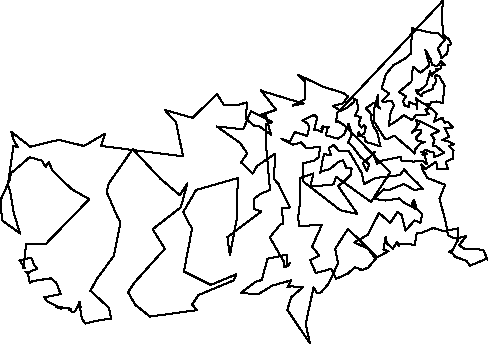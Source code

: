 unitsize(0.001cm);
draw((7810,6053)--(7798,5709));
draw((7798,5709)--(7821,5457));
draw((7821,5457)--(7874,5405));
draw((7874,5405)--(7883,5408));
draw((7883,5408)--(7927,5365));
draw((7927,5365)--(7962,5287));
draw((7962,5287)--(7913,5280));
draw((7913,5280)--(7890,5130));
draw((7890,5130)--(7790,5038));
draw((7790,5038)--(7759,5143));
draw((7759,5143)--(7724,5210));
draw((7724,5210)--(7802,5317));
draw((7802,5317)--(7848,5358));
draw((7848,5358)--(7744,5476));
draw((7744,5476)--(7547,5503));
draw((7547,5503)--(7324,5560));
draw((7324,5560)--(7264,5575));
draw((7264,5575)--(7254,5129));
draw((7254,5129)--(7142,5032));
draw((7142,5032)--(6937,4917));
draw((6937,4917)--(6806,4755));
draw((6806,4755)--(6735,4509));
draw((6735,4509)--(6868,4418));
draw((6868,4418)--(6740,4282));
draw((6740,4282)--(6779,4273));
draw((6779,4273)--(6911,4296));
draw((6911,4296)--(6947,4209));
draw((6947,4209)--(6891,4075));
draw((6891,4075)--(6862,3892));
draw((6862,3892)--(6864,3854));
draw((6864,3854)--(7037,3965));
draw((7037,3965)--(7124,4039));
draw((7124,4039)--(7271,3948));
draw((7271,3948)--(7344,4046));
draw((7344,4046)--(7466,4037));
draw((7466,4037)--(7562,4058));
draw((7562,4058)--(7506,4138));
draw((7506,4138)--(7541,4141));
draw((7541,4141)--(7613,4275));
draw((7613,4275)--(7698,4279));
draw((7698,4279)--(7817,4252));
draw((7817,4252)--(7832,4542));
draw((7832,4542)--(7848,4546));
draw((7848,4546)--(7752,4721));
draw((7752,4721)--(7698,4745));
draw((7698,4745)--(7673,4718));
draw((7673,4718)--(7692,4666));
draw((7692,4666)--(7679,4581));
draw((7679,4581)--(7674,4579));
draw((7674,4579)--(7631,4573));
draw((7631,4573)--(7647,4504));
draw((7647,4504)--(7458,4428));
draw((7458,4428)--(7443,4375));
draw((7443,4375)--(7364,4427));
draw((7364,4427)--(7338,4481));
draw((7338,4481)--(7399,4467));
draw((7399,4467)--(7520,4572));
draw((7520,4572)--(7547,4664));
draw((7547,4664)--(7570,4741));
draw((7570,4741)--(7583,4813));
draw((7583,4813)--(7617,4724));
draw((7617,4724)--(7654,4795));
draw((7654,4795)--(7702,4815));
draw((7702,4815)--(7700,4854));
draw((7700,4854)--(7726,4833));
draw((7726,4833)--(7777,4869));
draw((7777,4869)--(7783,4912));
draw((7783,4912)--(7846,4923));
draw((7846,4923)--(7772,4989));
draw((7772,4989)--(7744,4933));
draw((7744,4933)--(7716,4909));
draw((7716,4909)--(7622,4917));
draw((7622,4917)--(7606,5009));
draw((7606,5009)--(7503,5191));
draw((7503,5191)--(7576,4915));
draw((7576,4915)--(7417,4788));
draw((7417,4788)--(7295,4887));
draw((7295,4887)--(7267,4779));
draw((7267,4779)--(7259,4630));
draw((7259,4630)--(7037,4446));
draw((7037,4446)--(7160,4370));
draw((7160,4370)--(7111,4288));
draw((7111,4288)--(7128,4215));
draw((7128,4215)--(7216,4180));
draw((7216,4180)--(7207,4270));
draw((7207,4270)--(7349,4219));
draw((7349,4219)--(7355,4151));
draw((7355,4151)--(7360,4275));
draw((7360,4275)--(7333,4335));
draw((7333,4335)--(7432,4265));
draw((7432,4265)--(7549,4208));
draw((7549,4208)--(7554,4236));
draw((7554,4236)--(7534,4227));
draw((7534,4227)--(7542,4198));
draw((7542,4198)--(7604,4146));
draw((7604,4146)--(7601,4171));
draw((7601,4171)--(7705,4065));
draw((7705,4065)--(7660,3924));
draw((7660,3924)--(7805,3991));
draw((7805,3991)--(7844,3902));
draw((7844,3902)--(7872,3922));
draw((7872,3922)--(7909,3912));
draw((7909,3912)--(7988,3820));
draw((7988,3820)--(7841,3818));
draw((7841,3818)--(7879,3743));
draw((7879,3743)--(7922,3655));
draw((7922,3655)--(7803,3598));
draw((7803,3598)--(7906,3580));
draw((7906,3580)--(8013,3523));
draw((8013,3523)--(7919,3496));
draw((7919,3496)--(8001,3418));
draw((8001,3418)--(7989,3271));
draw((7989,3271)--(7861,3216));
draw((7861,3216)--(7909,3080));
draw((7909,3080)--(7715,3086));
draw((7715,3086)--(7695,3220));
draw((7695,3220)--(7503,3086));
draw((7503,3086)--(7434,3173));
draw((7434,3173)--(7440,3100));
draw((7440,3100)--(7543,2929));
draw((7543,2929)--(7851,2809));
draw((7851,2809)--(7753,2564));
draw((7753,2564)--(7856,2181));
draw((7856,2181)--(7905,1921));
draw((7905,1921)--(7989,1876));
draw((7989,1876)--(8063,1860));
draw((8063,1860)--(8101,1876));
draw((8101,1876)--(8229,1905));
draw((8229,1905)--(8098,1746));
draw((8098,1746)--(8184,1685));
draw((8184,1685)--(8525,1664));
draw((8525,1664)--(8605,1479));
draw((8605,1479)--(8594,1510));
draw((8594,1510)--(8292,1383));
draw((8292,1383)--(8228,1471));
draw((8228,1471)--(8038,1535));
draw((8038,1535)--(7973,1606));
draw((7973,1606)--(7926,1627));
draw((7926,1627)--(7985,1657));
draw((7985,1657)--(8080,1835));
draw((8080,1835)--(8080,2039));
draw((8080,2039)--(7822,1992));
draw((7822,1992)--(7643,2048));
draw((7643,2048)--(7416,1953));
draw((7416,1953)--(7352,1952));
draw((7352,1952)--(7314,1739));
draw((7314,1739)--(7218,1773));
draw((7218,1773)--(7240,1762));
draw((7240,1762)--(7046,1757));
draw((7046,1757)--(7035,1733));
draw((7035,1733)--(7004,1805));
draw((7004,1805)--(6932,1683));
draw((6932,1683)--(6826,1774));
draw((6826,1774)--(6803,1886));
draw((6803,1886)--(6765,1663));
draw((6765,1663)--(6854,1640));
draw((6854,1640)--(6621,1513));
draw((6621,1513)--(6496,1678));
draw((6496,1678)--(6252,1795));
draw((6252,1795)--(6493,1931));
draw((6493,1931)--(6686,2312));
draw((6686,2312)--(6885,2138));
draw((6885,2138)--(7015,2333));
draw((7015,2333)--(7087,2274));
draw((7087,2274)--(7152,2000));
draw((7152,2000)--(7315,2181));
draw((7315,2181)--(7418,2139));
draw((7418,2139)--(7448,2291));
draw((7448,2291)--(7267,2466));
draw((7267,2466)--(7304,2550));
draw((7304,2550)--(7351,2376));
draw((7351,2376)--(7104,2510));
draw((7104,2510)--(7049,2570));
draw((7049,2570)--(6800,2532));
draw((6800,2532)--(6597,2563));
draw((6597,2563)--(6766,2732));
draw((6766,2732)--(6848,2712));
draw((6848,2712)--(7125,2823));
draw((7125,2823)--(7309,2717));
draw((7309,2717)--(7458,2741));
draw((7458,2741)--(7346,2858));
draw((7346,2858)--(7238,2957));
draw((7238,2957)--(7131,3081));
draw((7131,3081)--(7055,2981));
draw((7055,2981)--(6617,2928));
draw((6617,2928)--(6422,2820));
draw((6422,2820)--(6387,3008));
draw((6387,3008)--(6148,3413));
draw((6148,3413)--(5987,3402));
draw((5987,3402)--(5887,3508));
draw((5887,3508)--(5796,3459));
draw((5796,3459)--(5841,3328));
draw((5841,3328)--(5719,3352));
draw((5719,3352)--(5697,3269));
draw((5697,3269)--(5679,3171));
draw((5679,3171)--(5650,3023));
draw((5650,3023)--(5677,3049));
draw((5677,3049)--(5821,3086));
draw((5821,3086)--(5960,3207));
draw((5960,3207)--(6050,3242));
draw((6050,3242)--(6113,3101));
draw((6113,3101)--(6204,3099));
draw((6204,3099)--(6190,2985));
draw((6190,2985)--(6044,2848));
draw((6044,2848)--(5963,2789));
draw((5963,2789)--(6307,2295));
draw((6307,2295)--(6007,2359));
draw((6007,2359)--(5350,2867));
draw((5350,2867)--(5342,3188));
draw((5342,3188)--(5539,3235));
draw((5539,3235)--(5619,3291));
draw((5619,3291)--(5649,3472));
draw((5649,3472)--(5540,3468));
draw((5540,3468)--(5400,3461));
draw((5400,3461)--(5316,3554));
draw((5316,3554)--(5315,3557));
draw((5315,3557)--(5160,3517));
draw((5160,3517)--(4965,3622));
draw((4965,3622)--(5111,3569));
draw((5111,3569)--(5207,3742));
draw((5207,3742)--(5417,3673));
draw((5417,3673)--(5457,3808));
draw((5457,3808)--(5427,3894));
draw((5427,3894)--(5336,3943));
draw((5336,3943)--(5543,4042));
draw((5543,4042)--(5597,3993));
draw((5597,3993)--(5541,3769));
draw((5541,3769)--(5621,3768));
draw((5621,3768)--(5678,3742));
draw((5678,3742)--(5706,3844));
draw((5706,3844)--(5671,3807));
draw((5671,3807)--(5720,3823));
draw((5720,3823)--(5803,3824));
draw((5803,3824)--(5778,3813));
draw((5778,3813)--(5751,3681));
draw((5751,3681)--(5965,3624));
draw((5965,3624)--(6069,3695));
draw((6069,3695)--(6150,3888));
draw((6150,3888)--(6207,3700));
draw((6207,3700)--(6140,3558));
draw((6140,3558)--(6235,3471));
draw((6235,3471)--(6265,3426));
draw((6265,3426)--(6360,3301));
draw((6360,3301)--(6518,3165));
draw((6518,3165)--(6468,3050));
draw((6468,3050)--(6402,3190));
draw((6402,3190)--(6623,3389));
draw((6623,3389)--(6570,3371));
draw((6570,3371)--(6656,3181));
draw((6656,3181)--(6731,3234));
draw((6731,3234)--(7076,3302));
draw((7076,3302)--(7082,3235));
draw((7082,3235)--(7299,3219));
draw((7299,3219)--(7453,3229));
draw((7453,3229)--(7532,3175));
draw((7532,3175)--(7475,3388));
draw((7475,3388)--(7422,3390));
draw((7422,3390)--(7533,3358));
draw((7533,3358)--(7452,3339));
draw((7452,3339)--(7494,3430));
draw((7494,3430)--(7582,3396));
draw((7582,3396)--(7654,3377));
draw((7654,3377)--(7657,3301));
draw((7657,3301)--(7747,3329));
draw((7747,3329)--(7838,3375));
draw((7838,3375)--(7696,3486));
draw((7696,3486)--(7633,3499));
draw((7633,3499)--(7667,3608));
draw((7667,3608)--(7603,3690));
draw((7603,3690)--(7750,3760));
draw((7750,3760)--(7449,3911));
draw((7449,3911)--(7345,3951));
draw((7345,3951)--(7351,3877));
draw((7351,3877)--(7388,3879));
draw((7388,3879)--(7262,3725));
draw((7262,3725)--(7342,3775));
draw((7342,3775)--(7423,3776));
draw((7423,3776)--(7429,3737));
draw((7429,3737)--(7331,3634));
draw((7331,3634)--(7370,3588));
draw((7370,3588)--(7492,3560));
draw((7492,3560)--(7408,3534));
draw((7408,3534)--(7321,3429));
draw((7321,3429)--(7316,3360));
draw((7316,3360)--(7199,3469));
draw((7199,3469)--(7141,3514));
draw((7141,3514)--(6958,3678));
draw((6958,3678)--(6833,3618));
draw((6833,3618)--(6798,3610));
draw((6798,3610)--(6621,3891));
draw((6621,3891)--(6602,3920));
draw((6602,3920)--(6603,3982));
draw((6603,3982)--(6607,4173));
draw((6607,4173)--(6670,4401));
draw((6670,4401)--(6660,4193));
draw((6660,4193)--(6713,4154));
draw((6713,4154)--(6589,4256));
draw((6589,4256)--(6524,4207));
draw((6524,4207)--(6450,4160));
draw((6450,4160)--(6488,4128));
draw((6488,4128)--(6557,4047));
draw((6557,4047)--(6537,3982));
draw((6537,3982)--(6567,3922));
draw((6567,3922)--(6577,3858));
draw((6577,3858)--(6652,3742));
draw((6652,3742)--(6713,3488));
draw((6713,3488)--(6453,3567));
draw((6453,3567)--(6426,3656));
draw((6426,3656)--(6317,3673));
draw((6317,3673)--(6327,3745));
draw((6327,3745)--(6365,3679));
draw((6365,3679)--(6427,3717));
draw((6427,3717)--(6454,3821));
draw((6454,3821)--(6425,3867));
draw((6425,3867)--(6376,3819));
draw((6376,3819)--(6340,3870));
draw((6340,3870)--(6333,3909));
draw((6333,3909)--(6366,4002));
draw((6366,4002)--(6259,4030));
draw((6259,4030)--(6312,4126));
draw((6312,4126)--(6304,4294));
draw((6304,4294)--(6237,4332));
draw((6237,4332)--(6241,4268));
draw((6241,4268)--(6123,4167));
draw((6123,4167)--(6008,4117));
draw((6008,4117)--(5871,4202));
draw((5871,4202)--(6051,4246));
draw((6051,4246)--(6139,4369));
draw((6139,4369)--(6058,4426));
draw((6058,4426)--(5685,4546));
draw((5685,4546)--(5259,4751));
draw((5259,4751)--(5387,4623));
draw((5387,4623)--(5385,4318));
draw((5385,4318)--(5168,4208));
draw((5168,4208)--(5356,4241));
draw((5356,4241)--(4606,4468));
draw((4606,4468)--(4602,4478));
draw((4602,4478)--(4871,4132));
draw((4871,4132)--(4634,4054));
draw((4634,4054)--(4607,4049));
draw((4607,4049)--(4655,3992));
draw((4655,3992)--(4679,4084));
draw((4679,4084)--(4780,3694));
draw((4780,3694)--(4574,3843));
draw((4574,3843)--(4496,3844));
draw((4496,3844)--(4342,3966));
draw((4342,3966)--(4354,4262));
draw((4354,4262)--(4217,4224));
draw((4217,4224)--(3950,4215));
draw((3950,4215)--(3832,4410));
draw((3832,4410)--(3396,3990));
draw((3396,3990)--(2906,4131));
draw((2906,4131)--(3108,3908));
draw((3108,3908)--(3229,3312));
draw((3229,3312)--(1784,3494));
draw((1784,3494)--(1851,3710));
draw((1851,3710)--(1482,3494));
draw((1482,3494)--(1047,3602));
draw((1047,3602)--(952,3583));
draw((952,3583)--(536,3481));
draw((536,3481)--(199,3743));
draw((199,3743)--(250,3578));
draw((250,3578)--(317,3476));
draw((317,3476)--(236,3494));
draw((236,3494)--(226,3415));
draw((226,3415)--(141,2814));
draw((141,2814)--(178,2702));
draw((178,2702)--(240,2327));
draw((240,2327)--(354,1950));
draw((354,1950)--(36,2185));
draw((36,2185)--(10,2537));
draw((10,2537)--(174,2901));
draw((174,2901)--(197,3021));
draw((197,3021)--(218,3031));
draw((218,3031)--(525,3297));
draw((525,3297)--(741,3235));
draw((741,3235)--(806,3123));
draw((806,3123)--(863,3219));
draw((863,3219)--(920,3065));
draw((920,3065)--(1263,2734));
draw((1263,2734)--(1575,2555));
draw((1575,2555)--(809,1766));
draw((809,1766)--(464,1773));
draw((464,1773)--(413,1338));
draw((413,1338)--(437,1344));
draw((437,1344)--(345,1476));
draw((345,1476)--(552,1526));
draw((552,1526)--(602,1395));
draw((602,1395)--(659,1331));
draw((659,1331)--(478,1256));
draw((478,1256)--(513,1247));
draw((513,1247)--(450,1274));
draw((450,1274)--(489,1254));
draw((489,1254)--(527,1077));
draw((527,1077)--(572,1108));
draw((572,1108)--(893,1161));
draw((893,1161)--(993,1084));
draw((993,1084)--(1072,883));
draw((1072,883)--(783,825));
draw((783,825)--(834,757));
draw((834,757)--(1082,625));
draw((1082,625)--(982,659));
draw((982,659)--(1213,633));
draw((1213,633)--(1212,603));
draw((1212,603)--(1249,600));
draw((1249,600)--(1254,617));
draw((1254,617)--(1253,580));
draw((1253,580)--(1276,559));
draw((1276,559)--(1322,580));
draw((1322,580)--(1361,637));
draw((1361,637)--(1406,750));
draw((1406,750)--(1422,658));
draw((1422,658)--(1415,628));
draw((1415,628)--(1443,459));
draw((1443,459)--(1503,362));
draw((1503,362)--(1790,429));
draw((1790,429)--(1961,445));
draw((1961,445)--(1926,636));
draw((1926,636)--(1595,942));
draw((1595,942)--(1721,1165));
draw((1721,1165)--(2011,1558));
draw((2011,1558)--(2126,2150));
draw((2126,2150)--(2067,2254));
draw((2067,2254)--(1882,2684));
draw((1882,2684)--(1918,2832));
draw((1918,2832)--(2342,3439));
draw((2342,3439)--(2835,2912));
draw((2835,2912)--(3174,2627));
draw((3174,2627)--(3307,2833));
draw((3307,2833)--(3189,2411));
draw((3189,2411)--(2694,2026));
draw((2694,2026)--(2908,1681));
draw((2908,1681)--(2372,1084));
draw((2372,1084)--(2260,913));
draw((2260,913)--(2384,695));
draw((2384,695)--(2647,485));
draw((2647,485)--(3477,599));
draw((3477,599)--(3390,698));
draw((3390,698)--(3499,863));
draw((3499,863)--(4125,1125));
draw((4125,1125)--(4170,1232));
draw((4170,1232)--(3719,1043));
draw((3719,1043)--(3245,1281));
draw((3245,1281)--(3390,2043));
draw((3390,2043)--(3319,2151));
draw((3319,2151)--(3233,2329));
draw((3233,2329)--(3461,2718));
draw((3461,2718)--(4196,2929));
draw((4196,2929)--(4174,2190));
draw((4174,2190)--(4056,1564));
draw((4056,1564)--(4012,1886));
draw((4012,1886)--(4612,2341));
draw((4612,2341)--(4488,2378));
draw((4488,2378)--(4476,2555));
draw((4476,2555)--(4584,2643));
draw((4584,2643)--(4763,2720));
draw((4763,2720)--(4694,3502));
draw((4694,3502)--(4694,3877));
draw((4694,3877)--(4806,3914));
draw((4806,3914)--(4427,4109));
draw((4427,4109)--(4293,3788));
draw((4293,3788)--(3824,3838));
draw((3824,3838)--(4232,3551));
draw((4232,3551)--(4364,3362));
draw((4364,3362)--(4252,3206));
draw((4252,3206)--(4458,3007));
draw((4458,3007)--(4537,3143));
draw((4537,3143)--(4857,3359));
draw((4857,3359)--(4831,2917));
draw((4831,2917)--(4929,2803));
draw((4929,2803)--(4898,2840));
draw((4898,2840)--(5117,2409));
draw((5117,2409)--(4973,2406));
draw((4973,2406)--(4996,2115));
draw((4996,2115)--(4959,2123));
draw((4959,2123)--(4759,1883));
draw((4759,1883)--(5005,1458));
draw((5005,1458)--(5010,1351));
draw((5010,1351)--(5098,1394));
draw((5098,1394)--(5114,1430));
draw((5114,1430)--(5068,1390));
draw((5068,1390)--(5060,1577));
draw((5060,1577)--(4719,1504));
draw((4719,1504)--(4619,1132));
draw((4619,1132)--(4500,1093));
draw((4500,1093)--(4244,896));
draw((4244,896)--(4569,886));
draw((4569,886)--(4805,1033));
draw((4805,1033)--(5139,1124));
draw((5139,1124)--(5069,998));
draw((5069,998)--(5140,1018));
draw((5140,1018)--(5344,1003));
draw((5344,1003)--(5136,825));
draw((5136,825)--(5070,605));
draw((5070,605)--(5469,10));
draw((5469,10)--(5393,355));
draw((5393,355)--(5532,998));
draw((5532,998)--(5596,892));
draw((5596,892)--(5666,914));
draw((5666,914)--(5788,1053));
draw((5788,1053)--(5964,1421));
draw((5964,1421)--(5914,1682));
draw((5914,1682)--(6139,2032));
draw((6139,2032)--(6651,1534));
draw((6651,1534)--(6494,1347));
draw((6494,1347)--(6379,1302));
draw((6379,1302)--(6359,1298));
draw((6359,1298)--(6378,1314));
draw((6378,1314)--(6258,1354));
draw((6258,1354)--(6136,1243));
draw((6136,1243)--(5930,1151));
draw((5930,1151)--(5840,1325));
draw((5840,1325)--(5571,1255));
draw((5571,1255)--(5472,1482));
draw((5472,1482)--(5637,1558));
draw((5637,1558)--(5506,1719));
draw((5506,1719)--(5681,2109));
draw((5681,2109)--(5277,2078));
draw((5277,2078)--(5260,2230));
draw((5260,2230)--(5296,2520));
draw((5296,2520)--(5291,2929));
draw((5291,2929)--(5531,3011));
draw((5531,3011)--(5470,2774));
draw((5470,2774)--(5881,2817));
draw((5881,2817)--(5930,2948));
draw((5930,2948)--(6547,2506));
draw((6547,2506)--(6881,3029));
draw((6881,3029)--(6120,3821));
draw((6120,3821)--(5964,3935));
draw((5964,3935)--(5926,3912));
draw((5926,3912)--(5955,4081));
draw((5955,4081)--(7810,6053));
